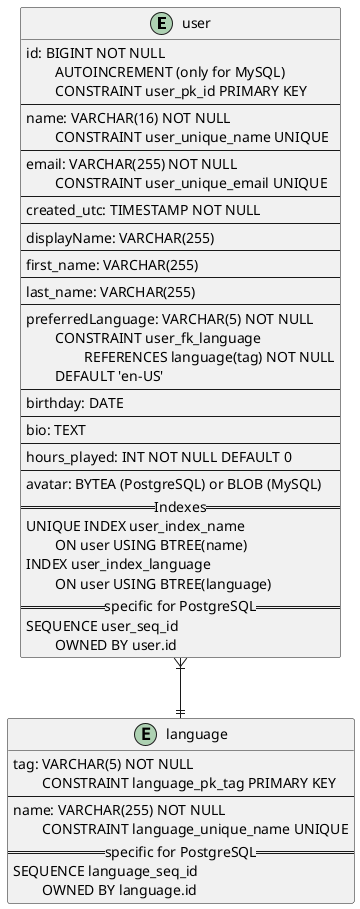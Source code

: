 @startuml

entity user {
    id: BIGINT NOT NULL
    \tAUTOINCREMENT (only for MySQL)
    \tCONSTRAINT user_pk_id PRIMARY KEY
    --
    name: VARCHAR(16) NOT NULL
    \tCONSTRAINT user_unique_name UNIQUE
    --
    email: VARCHAR(255) NOT NULL
    \tCONSTRAINT user_unique_email UNIQUE
    --
    created_utc: TIMESTAMP NOT NULL
    --
    displayName: VARCHAR(255)
    --
    first_name: VARCHAR(255)
    --
    last_name: VARCHAR(255)
    --
    preferredLanguage: VARCHAR(5) NOT NULL
    \tCONSTRAINT user_fk_language
    \t\tREFERENCES language(tag) NOT NULL
    \tDEFAULT 'en-US'
    --
    birthday: DATE
    --
    bio: TEXT
    --
    hours_played: INT NOT NULL DEFAULT 0
    --
    avatar: BYTEA (PostgreSQL) or BLOB (MySQL)
    == Indexes ==
    UNIQUE INDEX user_index_name
    \tON user USING BTREE(name)
    INDEX user_index_language
    \tON user USING BTREE(language)
    == specific for PostgreSQL ==
    SEQUENCE user_seq_id
    \tOWNED BY user.id
}

entity language {
    tag: VARCHAR(5) NOT NULL
    \tCONSTRAINT language_pk_tag PRIMARY KEY
    --
    name: VARCHAR(255) NOT NULL
    \tCONSTRAINT language_unique_name UNIQUE
    == specific for PostgreSQL ==
    SEQUENCE language_seq_id
    \tOWNED BY language.id
}

user }|--|| language

@enduml